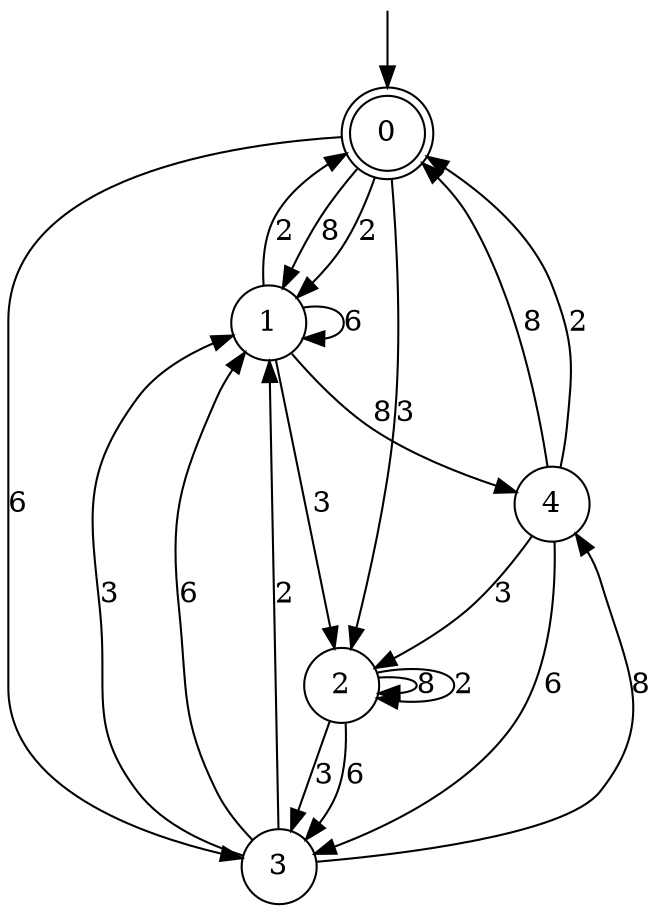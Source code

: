 digraph g {

	s0 [shape="doublecircle" label="0"];
	s1 [shape="circle" label="1"];
	s2 [shape="circle" label="2"];
	s3 [shape="circle" label="3"];
	s4 [shape="circle" label="4"];
	s0 -> s1 [label="8"];
	s0 -> s2 [label="3"];
	s0 -> s3 [label="6"];
	s0 -> s1 [label="2"];
	s1 -> s4 [label="8"];
	s1 -> s2 [label="3"];
	s1 -> s1 [label="6"];
	s1 -> s0 [label="2"];
	s2 -> s2 [label="8"];
	s2 -> s3 [label="3"];
	s2 -> s3 [label="6"];
	s2 -> s2 [label="2"];
	s3 -> s4 [label="8"];
	s3 -> s1 [label="3"];
	s3 -> s1 [label="6"];
	s3 -> s1 [label="2"];
	s4 -> s0 [label="8"];
	s4 -> s2 [label="3"];
	s4 -> s3 [label="6"];
	s4 -> s0 [label="2"];

__start0 [label="" shape="none" width="0" height="0"];
__start0 -> s0;

}
